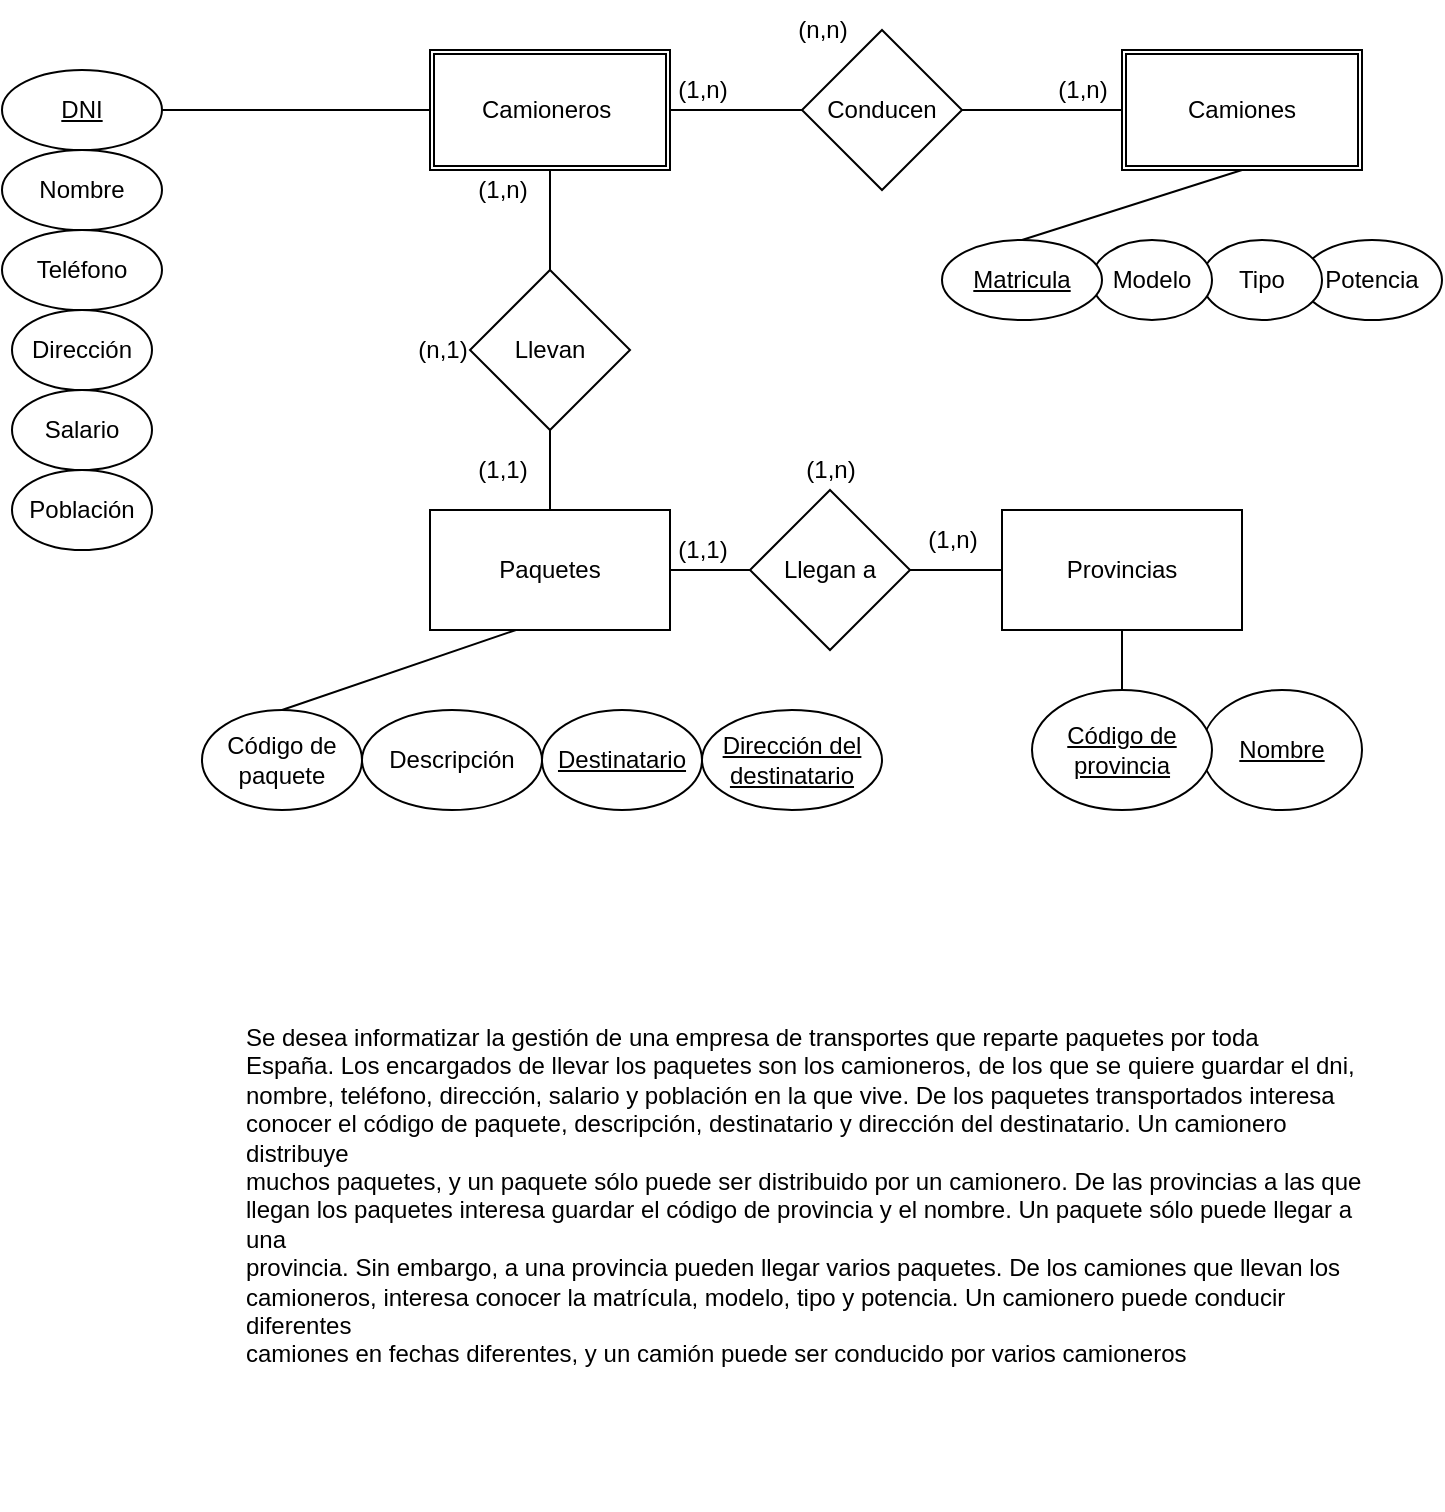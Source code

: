 <mxfile version="20.4.0" type="google"><diagram id="l1R_vNYFfJ41s59NsM34" name="Página-1"><mxGraphModel grid="1" page="1" gridSize="10" guides="1" tooltips="1" connect="1" arrows="1" fold="1" pageScale="1" pageWidth="827" pageHeight="1169" math="0" shadow="0"><root><mxCell id="0"/><mxCell id="1" parent="0"/><mxCell id="dPM1iGlu3PXIv7ruphDX-1" value="Se desea informatizar la gestión de una empresa de transportes que reparte paquetes por toda&#10;España. Los encargados de llevar los paquetes son los camioneros, de los que se quiere guardar el dni,&#10;nombre, teléfono, dirección, salario y población en la que vive. De los paquetes transportados interesa&#10;conocer el código de paquete, descripción, destinatario y dirección del destinatario. Un camionero distribuye&#10;muchos paquetes, y un paquete sólo puede ser distribuido por un camionero. De las provincias a las que&#10;llegan los paquetes interesa guardar el código de provincia y el nombre. Un paquete sólo puede llegar a una&#10;provincia. Sin embargo, a una provincia pueden llegar varios paquetes. De los camiones que llevan los&#10;camioneros, interesa conocer la matrícula, modelo, tipo y potencia. Un camionero puede conducir diferentes&#10;camiones en fechas diferentes, y un camión puede ser conducido por varios camioneros" style="text;whiteSpace=wrap;html=1;" vertex="1" parent="1"><mxGeometry x="160" y="510" width="560" height="250" as="geometry"/></mxCell><mxCell id="dPM1iGlu3PXIv7ruphDX-2" value="Camioneros&amp;nbsp;" style="shape=ext;double=1;rounded=0;whiteSpace=wrap;html=1;" vertex="1" parent="1"><mxGeometry x="254" y="30" width="120" height="60" as="geometry"/></mxCell><mxCell id="dPM1iGlu3PXIv7ruphDX-3" value="Llevan" style="rhombus;whiteSpace=wrap;html=1;" vertex="1" parent="1"><mxGeometry x="274" y="140" width="80" height="80" as="geometry"/></mxCell><mxCell id="dPM1iGlu3PXIv7ruphDX-4" value="Paquetes" style="rounded=0;whiteSpace=wrap;html=1;" vertex="1" parent="1"><mxGeometry x="254" y="260" width="120" height="60" as="geometry"/></mxCell><mxCell id="dPM1iGlu3PXIv7ruphDX-5" value="" style="endArrow=none;html=1;rounded=0;entryX=0.5;entryY=1;entryDx=0;entryDy=0;" edge="1" parent="1" source="dPM1iGlu3PXIv7ruphDX-3" target="dPM1iGlu3PXIv7ruphDX-2"><mxGeometry width="50" height="50" relative="1" as="geometry"><mxPoint x="290" y="300" as="sourcePoint"/><mxPoint x="340" y="250" as="targetPoint"/></mxGeometry></mxCell><mxCell id="dPM1iGlu3PXIv7ruphDX-6" value="" style="endArrow=none;html=1;rounded=0;entryX=0.5;entryY=1;entryDx=0;entryDy=0;exitX=0.5;exitY=0;exitDx=0;exitDy=0;" edge="1" parent="1" source="dPM1iGlu3PXIv7ruphDX-4" target="dPM1iGlu3PXIv7ruphDX-3"><mxGeometry width="50" height="50" relative="1" as="geometry"><mxPoint x="290" y="300" as="sourcePoint"/><mxPoint x="340" y="250" as="targetPoint"/></mxGeometry></mxCell><mxCell id="dPM1iGlu3PXIv7ruphDX-7" value="&lt;u&gt;DNI&lt;/u&gt;" style="ellipse;whiteSpace=wrap;html=1;" vertex="1" parent="1"><mxGeometry x="40" y="40" width="80" height="40" as="geometry"/></mxCell><mxCell id="dPM1iGlu3PXIv7ruphDX-8" value="Población" style="ellipse;whiteSpace=wrap;html=1;" vertex="1" parent="1"><mxGeometry x="45" y="240" width="70" height="40" as="geometry"/></mxCell><mxCell id="dPM1iGlu3PXIv7ruphDX-9" value="Salario" style="ellipse;whiteSpace=wrap;html=1;" vertex="1" parent="1"><mxGeometry x="45" y="200" width="70" height="40" as="geometry"/></mxCell><mxCell id="dPM1iGlu3PXIv7ruphDX-10" value="Dirección" style="ellipse;whiteSpace=wrap;html=1;" vertex="1" parent="1"><mxGeometry x="45" y="160" width="70" height="40" as="geometry"/></mxCell><mxCell id="dPM1iGlu3PXIv7ruphDX-11" value="Teléfono" style="ellipse;whiteSpace=wrap;html=1;" vertex="1" parent="1"><mxGeometry x="40" y="120" width="80" height="40" as="geometry"/></mxCell><mxCell id="dPM1iGlu3PXIv7ruphDX-12" value="Nombre" style="ellipse;whiteSpace=wrap;html=1;" vertex="1" parent="1"><mxGeometry x="40" y="80" width="80" height="40" as="geometry"/></mxCell><mxCell id="dPM1iGlu3PXIv7ruphDX-13" value="" style="endArrow=none;html=1;rounded=0;entryX=0;entryY=0.5;entryDx=0;entryDy=0;exitX=1;exitY=0.5;exitDx=0;exitDy=0;" edge="1" parent="1" source="dPM1iGlu3PXIv7ruphDX-7" target="dPM1iGlu3PXIv7ruphDX-2"><mxGeometry width="50" height="50" relative="1" as="geometry"><mxPoint x="290" y="300" as="sourcePoint"/><mxPoint x="340" y="250" as="targetPoint"/></mxGeometry></mxCell><mxCell id="dPM1iGlu3PXIv7ruphDX-14" value="Descripción" style="ellipse;whiteSpace=wrap;html=1;" vertex="1" parent="1"><mxGeometry x="220" y="360" width="90" height="50" as="geometry"/></mxCell><mxCell id="dPM1iGlu3PXIv7ruphDX-15" value="Código de paquete" style="ellipse;whiteSpace=wrap;html=1;" vertex="1" parent="1"><mxGeometry x="140" y="360" width="80" height="50" as="geometry"/></mxCell><mxCell id="dPM1iGlu3PXIv7ruphDX-16" value="&lt;u&gt;Destinatario&lt;/u&gt;" style="ellipse;whiteSpace=wrap;html=1;" vertex="1" parent="1"><mxGeometry x="310" y="360" width="80" height="50" as="geometry"/></mxCell><mxCell id="dPM1iGlu3PXIv7ruphDX-17" value="&lt;u&gt;Dirección del destinatario&lt;/u&gt;" style="ellipse;whiteSpace=wrap;html=1;" vertex="1" parent="1"><mxGeometry x="390" y="360" width="90" height="50" as="geometry"/></mxCell><mxCell id="dPM1iGlu3PXIv7ruphDX-18" value="" style="endArrow=none;html=1;rounded=0;exitX=0.5;exitY=0;exitDx=0;exitDy=0;entryX=0.358;entryY=1;entryDx=0;entryDy=0;entryPerimeter=0;" edge="1" parent="1" source="dPM1iGlu3PXIv7ruphDX-15" target="dPM1iGlu3PXIv7ruphDX-4"><mxGeometry width="50" height="50" relative="1" as="geometry"><mxPoint x="290" y="300" as="sourcePoint"/><mxPoint x="340" y="250" as="targetPoint"/></mxGeometry></mxCell><mxCell id="dPM1iGlu3PXIv7ruphDX-19" value="(1,n)" style="text;html=1;align=center;verticalAlign=middle;resizable=0;points=[];autosize=1;strokeColor=none;fillColor=none;" vertex="1" parent="1"><mxGeometry x="265" y="85" width="50" height="30" as="geometry"/></mxCell><mxCell id="dPM1iGlu3PXIv7ruphDX-20" value="(1,1)" style="text;html=1;align=center;verticalAlign=middle;resizable=0;points=[];autosize=1;strokeColor=none;fillColor=none;" vertex="1" parent="1"><mxGeometry x="265" y="225" width="50" height="30" as="geometry"/></mxCell><mxCell id="dPM1iGlu3PXIv7ruphDX-21" value="(n,1)" style="text;html=1;align=center;verticalAlign=middle;resizable=0;points=[];autosize=1;strokeColor=none;fillColor=none;" vertex="1" parent="1"><mxGeometry x="235" y="165" width="50" height="30" as="geometry"/></mxCell><mxCell id="dPM1iGlu3PXIv7ruphDX-22" value="Provincias" style="rounded=0;whiteSpace=wrap;html=1;" vertex="1" parent="1"><mxGeometry x="540" y="260" width="120" height="60" as="geometry"/></mxCell><mxCell id="dPM1iGlu3PXIv7ruphDX-24" value="Llegan a" style="rhombus;whiteSpace=wrap;html=1;" vertex="1" parent="1"><mxGeometry x="414" y="250" width="80" height="80" as="geometry"/></mxCell><mxCell id="dPM1iGlu3PXIv7ruphDX-25" value="" style="endArrow=none;html=1;rounded=0;exitX=1;exitY=0.5;exitDx=0;exitDy=0;entryX=0;entryY=0.5;entryDx=0;entryDy=0;" edge="1" parent="1" source="dPM1iGlu3PXIv7ruphDX-4" target="dPM1iGlu3PXIv7ruphDX-24"><mxGeometry width="50" height="50" relative="1" as="geometry"><mxPoint x="390" y="300" as="sourcePoint"/><mxPoint x="440" y="250" as="targetPoint"/></mxGeometry></mxCell><mxCell id="dPM1iGlu3PXIv7ruphDX-26" value="" style="endArrow=none;html=1;rounded=0;entryX=0;entryY=0.5;entryDx=0;entryDy=0;exitX=1;exitY=0.5;exitDx=0;exitDy=0;" edge="1" parent="1" source="dPM1iGlu3PXIv7ruphDX-24" target="dPM1iGlu3PXIv7ruphDX-22"><mxGeometry width="50" height="50" relative="1" as="geometry"><mxPoint x="390" y="300" as="sourcePoint"/><mxPoint x="440" y="250" as="targetPoint"/></mxGeometry></mxCell><mxCell id="dPM1iGlu3PXIv7ruphDX-27" value="&lt;u&gt;Nombre&lt;/u&gt;" style="ellipse;whiteSpace=wrap;html=1;" vertex="1" parent="1"><mxGeometry x="640" y="350" width="80" height="60" as="geometry"/></mxCell><mxCell id="dPM1iGlu3PXIv7ruphDX-28" value="&lt;u&gt;Código de provincia&lt;/u&gt;" style="ellipse;whiteSpace=wrap;html=1;" vertex="1" parent="1"><mxGeometry x="555" y="350" width="90" height="60" as="geometry"/></mxCell><mxCell id="dPM1iGlu3PXIv7ruphDX-29" value="" style="endArrow=none;html=1;rounded=0;entryX=0.5;entryY=1;entryDx=0;entryDy=0;exitX=0.5;exitY=0;exitDx=0;exitDy=0;" edge="1" parent="1" source="dPM1iGlu3PXIv7ruphDX-28" target="dPM1iGlu3PXIv7ruphDX-22"><mxGeometry width="50" height="50" relative="1" as="geometry"><mxPoint x="390" y="520" as="sourcePoint"/><mxPoint x="440" y="470" as="targetPoint"/></mxGeometry></mxCell><mxCell id="dPM1iGlu3PXIv7ruphDX-30" value="(1,1)" style="text;html=1;align=center;verticalAlign=middle;resizable=0;points=[];autosize=1;strokeColor=none;fillColor=none;" vertex="1" parent="1"><mxGeometry x="365" y="265" width="50" height="30" as="geometry"/></mxCell><mxCell id="dPM1iGlu3PXIv7ruphDX-31" value="(1,n)" style="text;html=1;align=center;verticalAlign=middle;resizable=0;points=[];autosize=1;strokeColor=none;fillColor=none;" vertex="1" parent="1"><mxGeometry x="490" y="260" width="50" height="30" as="geometry"/></mxCell><mxCell id="dPM1iGlu3PXIv7ruphDX-33" value="(1,n)" style="text;html=1;align=center;verticalAlign=middle;resizable=0;points=[];autosize=1;strokeColor=none;fillColor=none;" vertex="1" parent="1"><mxGeometry x="429" y="225" width="50" height="30" as="geometry"/></mxCell><mxCell id="dPM1iGlu3PXIv7ruphDX-34" value="Conducen" style="rhombus;whiteSpace=wrap;html=1;" vertex="1" parent="1"><mxGeometry x="440" y="20" width="80" height="80" as="geometry"/></mxCell><mxCell id="dPM1iGlu3PXIv7ruphDX-35" value="Camiones" style="shape=ext;double=1;rounded=0;whiteSpace=wrap;html=1;" vertex="1" parent="1"><mxGeometry x="600" y="30" width="120" height="60" as="geometry"/></mxCell><mxCell id="dPM1iGlu3PXIv7ruphDX-36" value="" style="endArrow=none;html=1;rounded=0;entryX=0;entryY=0.5;entryDx=0;entryDy=0;exitX=1;exitY=0.5;exitDx=0;exitDy=0;" edge="1" parent="1" source="dPM1iGlu3PXIv7ruphDX-2" target="dPM1iGlu3PXIv7ruphDX-34"><mxGeometry width="50" height="50" relative="1" as="geometry"><mxPoint x="390" y="280" as="sourcePoint"/><mxPoint x="440" y="230" as="targetPoint"/></mxGeometry></mxCell><mxCell id="dPM1iGlu3PXIv7ruphDX-37" value="" style="endArrow=none;html=1;rounded=0;entryX=0;entryY=0.5;entryDx=0;entryDy=0;" edge="1" parent="1" source="dPM1iGlu3PXIv7ruphDX-34" target="dPM1iGlu3PXIv7ruphDX-35"><mxGeometry width="50" height="50" relative="1" as="geometry"><mxPoint x="390" y="280" as="sourcePoint"/><mxPoint x="440" y="230" as="targetPoint"/></mxGeometry></mxCell><mxCell id="dPM1iGlu3PXIv7ruphDX-39" value="Potencia" style="ellipse;whiteSpace=wrap;html=1;" vertex="1" parent="1"><mxGeometry x="690" y="125" width="70" height="40" as="geometry"/></mxCell><mxCell id="dPM1iGlu3PXIv7ruphDX-40" value="Tipo" style="ellipse;whiteSpace=wrap;html=1;" vertex="1" parent="1"><mxGeometry x="640" y="125" width="60" height="40" as="geometry"/></mxCell><mxCell id="dPM1iGlu3PXIv7ruphDX-41" value="Modelo" style="ellipse;whiteSpace=wrap;html=1;" vertex="1" parent="1"><mxGeometry x="585" y="125" width="60" height="40" as="geometry"/></mxCell><mxCell id="dPM1iGlu3PXIv7ruphDX-42" value="&lt;u&gt;Matricula&lt;/u&gt;" style="ellipse;whiteSpace=wrap;html=1;" vertex="1" parent="1"><mxGeometry x="510" y="125" width="80" height="40" as="geometry"/></mxCell><mxCell id="dPM1iGlu3PXIv7ruphDX-43" value="" style="endArrow=none;html=1;rounded=0;entryX=0.5;entryY=1;entryDx=0;entryDy=0;exitX=0.5;exitY=0;exitDx=0;exitDy=0;" edge="1" parent="1" source="dPM1iGlu3PXIv7ruphDX-42" target="dPM1iGlu3PXIv7ruphDX-35"><mxGeometry width="50" height="50" relative="1" as="geometry"><mxPoint x="390" y="280" as="sourcePoint"/><mxPoint x="440" y="230" as="targetPoint"/></mxGeometry></mxCell><mxCell id="dPM1iGlu3PXIv7ruphDX-44" value="(1,n)" style="text;html=1;align=center;verticalAlign=middle;resizable=0;points=[];autosize=1;strokeColor=none;fillColor=none;" vertex="1" parent="1"><mxGeometry x="365" y="35" width="50" height="30" as="geometry"/></mxCell><mxCell id="dPM1iGlu3PXIv7ruphDX-45" value="(1,n)" style="text;html=1;align=center;verticalAlign=middle;resizable=0;points=[];autosize=1;strokeColor=none;fillColor=none;" vertex="1" parent="1"><mxGeometry x="555" y="35" width="50" height="30" as="geometry"/></mxCell><mxCell id="dPM1iGlu3PXIv7ruphDX-46" value="(n,n)" style="text;html=1;align=center;verticalAlign=middle;resizable=0;points=[];autosize=1;strokeColor=none;fillColor=none;" vertex="1" parent="1"><mxGeometry x="425" y="5" width="50" height="30" as="geometry"/></mxCell></root></mxGraphModel></diagram></mxfile>